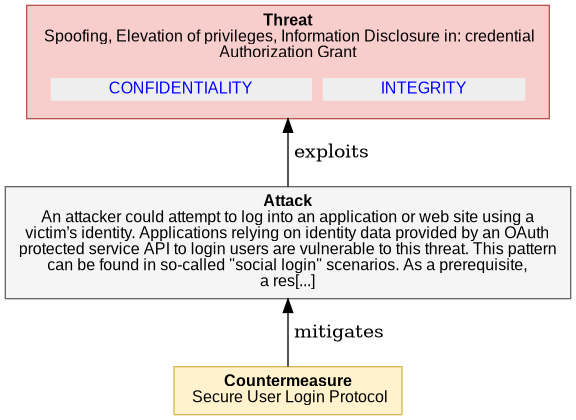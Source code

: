  

@startuml
digraph G {
rankdir="BT";
  node [shape=plaintext, fontname="Arial" fontsize="12"];
    "4_4_2_6_TOKEN_SUBSTITUTION" [ fillcolor="#F8CECC", style=filled, shape=polygon, color="#B85450"
    label= 
    <<table border="0" cellborder="0" cellspacing="0">
     <tr><td align="center"><b>Threat</b><br/> 

Spoofing, Elevation of privileges, Information Disclosure in: credential<br/>Authorization Grant
</td></tr>
     <tr><td><table border="0" cellborder="0" cellspacing="8"><tr>
                ret += secObj.linkedImpactMDText()
     <td align="center" href="#OAuth2.CONFIDENTIALITY" bgcolor="#EEEEEE"><font color="blue">CONFIDENTIALITY</font></td>
                ret += secObj.linkedImpactMDText()
     <td align="center" href="#OAuth2.INTEGRITY" bgcolor="#EEEEEE"><font color="blue">INTEGRITY</font></td>
     </tr></table></td></tr>   
   </table>>
   ];
    
"4_4_2_6_TOKEN_SUBSTITUTION_attack" [ fillcolor="#f5f5f5", style=filled, shape=polygon, color="#666666", label =     
    <<table border="0" cellborder="0" cellspacing="0">
     <tr><td align="center"><b>Attack</b><br/>

An attacker could attempt to log into an application or web site using a<br/>victim’s identity. Applications relying on identity data provided by an OAuth<br/>protected service API to login users are vulnerable to this threat. This pattern<br/>can be found in so-called &quot;social login&quot; scenarios. As a prerequisite,<br/>a res[...]
</td></tr>
   </table>>
    ]

"4_4_2_6_TOKEN_SUBSTITUTION_attack" -> "4_4_2_6_TOKEN_SUBSTITUTION"  [label = " exploits"]

    "4_4_2_6_TOKEN_SUBSTITUTION_countermeasure0" [ 
       fillcolor="#FFF2CC", style=filled, shape=polygon, color="#D6B656", label =     
    <<table border="0" cellborder="0" cellspacing="0">
     <tr><td align="left"><b>Countermeasure</b><br/> 

Secure User Login Protocol
</td></tr>
   </table>>
   ]

     "4_4_2_6_TOKEN_SUBSTITUTION_countermeasure0" -> "4_4_2_6_TOKEN_SUBSTITUTION_attack" [label = " mitigates"]

}
@enduml

